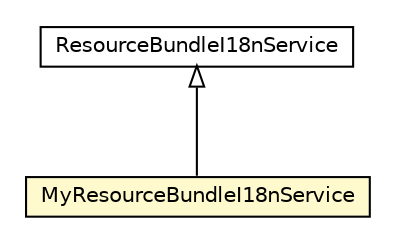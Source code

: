 #!/usr/local/bin/dot
#
# Class diagram 
# Generated by UMLGraph version R5_6_6-8-g8d7759 (http://www.umlgraph.org/)
#

digraph G {
	edge [fontname="Helvetica",fontsize=10,labelfontname="Helvetica",labelfontsize=10];
	node [fontname="Helvetica",fontsize=10,shape=plaintext];
	nodesep=0.25;
	ranksep=0.5;
	// org.dayatang.i18n.support.MyResourceBundleI18nService
	c33207 [label=<<table title="org.dayatang.i18n.support.MyResourceBundleI18nService" border="0" cellborder="1" cellspacing="0" cellpadding="2" port="p" bgcolor="lemonChiffon" href="./MyResourceBundleI18nService.html">
		<tr><td><table border="0" cellspacing="0" cellpadding="1">
<tr><td align="center" balign="center"> MyResourceBundleI18nService </td></tr>
		</table></td></tr>
		</table>>, URL="./MyResourceBundleI18nService.html", fontname="Helvetica", fontcolor="black", fontsize=10.0];
	//org.dayatang.i18n.support.MyResourceBundleI18nService extends org.dayatang.i18n.impl.ResourceBundleI18nService
	c33256:p -> c33207:p [dir=back,arrowtail=empty];
	// org.dayatang.i18n.impl.ResourceBundleI18nService
	c33256 [label=<<table title="org.dayatang.i18n.impl.ResourceBundleI18nService" border="0" cellborder="1" cellspacing="0" cellpadding="2" port="p">
		<tr><td><table border="0" cellspacing="0" cellpadding="1">
<tr><td align="center" balign="center"> ResourceBundleI18nService </td></tr>
		</table></td></tr>
		</table>>, URL="null", fontname="Helvetica", fontcolor="black", fontsize=10.0];
}

